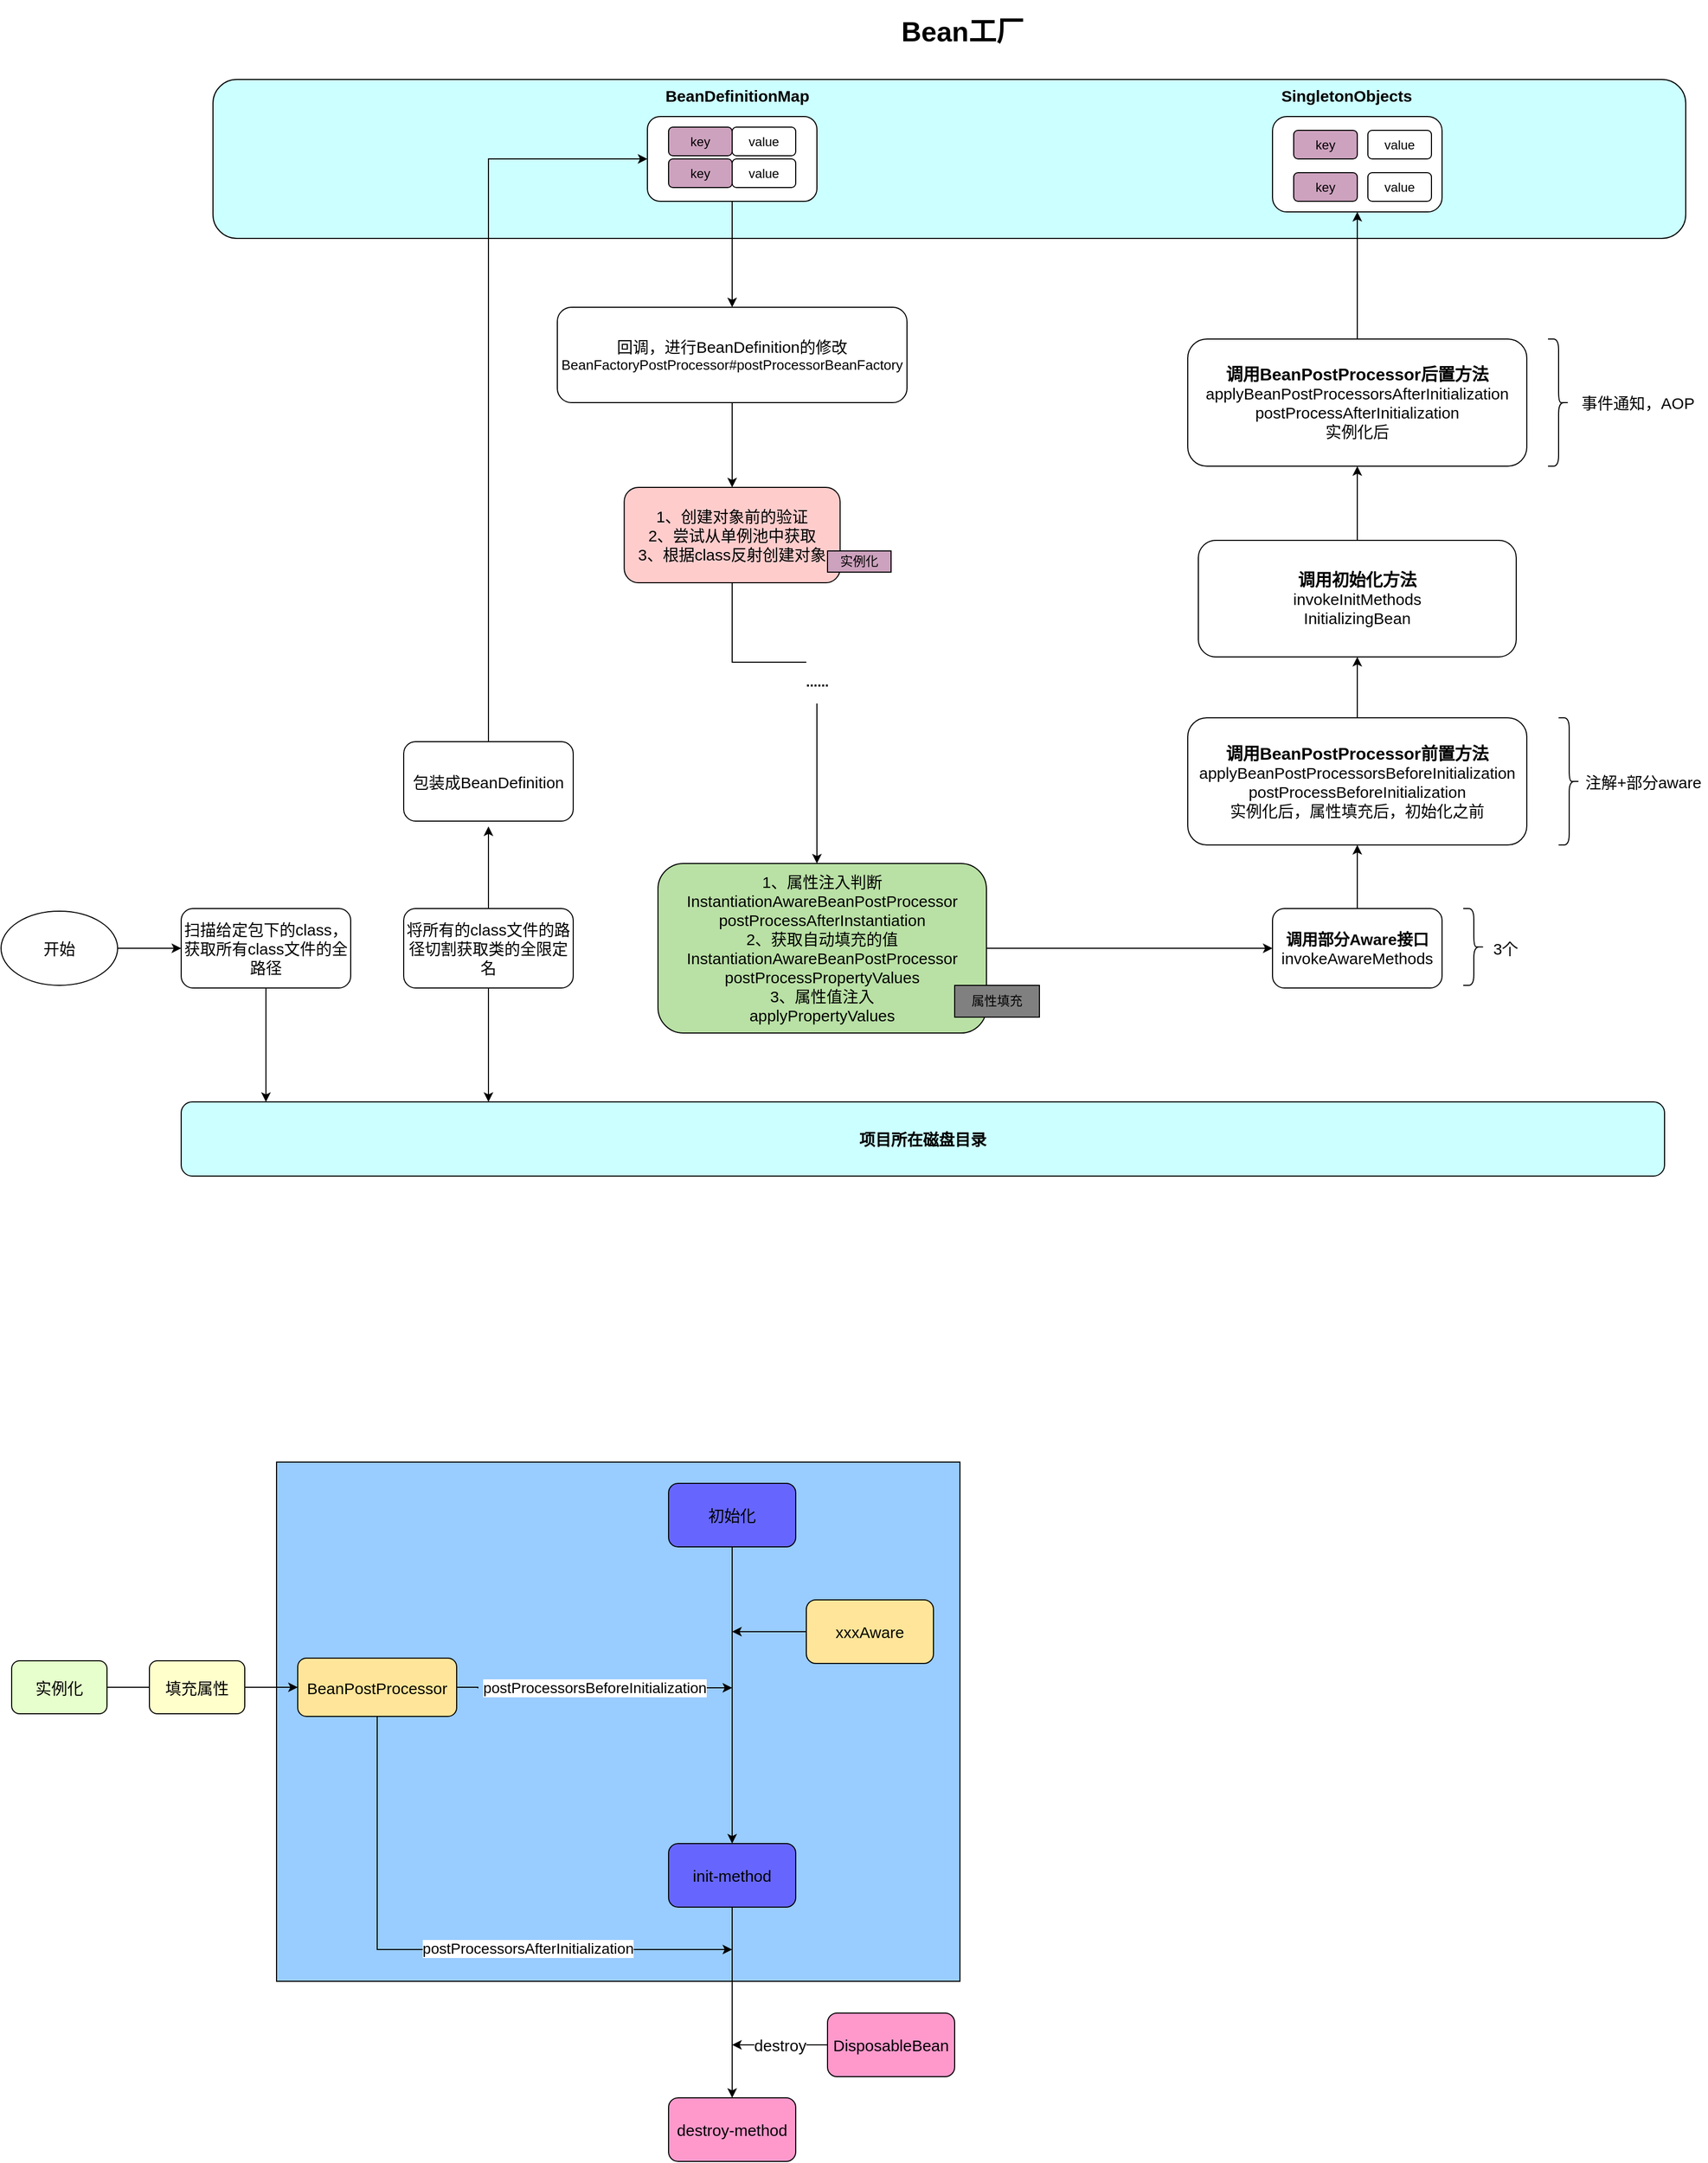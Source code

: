<mxfile version="14.1.8" type="device"><diagram id="QdLytPzxZlEnbwUjE9TK" name="第 1 页"><mxGraphModel dx="1438" dy="1447" grid="1" gridSize="10" guides="1" tooltips="1" connect="1" arrows="1" fold="1" page="0" pageScale="1" pageWidth="827" pageHeight="1169" math="0" shadow="0"><root><mxCell id="0"/><mxCell id="1" parent="0"/><mxCell id="hj3eG5qrHpXZiGzWssAV-2" value="&lt;font style=&quot;font-size: 15px&quot;&gt;&lt;b&gt;项目所在磁盘目录&lt;/b&gt;&lt;/font&gt;" style="rounded=1;whiteSpace=wrap;html=1;fillColor=#CCFFFF;" parent="1" vertex="1"><mxGeometry x="-30" y="460" width="1400" height="70" as="geometry"/></mxCell><mxCell id="hj3eG5qrHpXZiGzWssAV-5" value="" style="edgeStyle=orthogonalEdgeStyle;rounded=0;orthogonalLoop=1;jettySize=auto;html=1;" parent="1" source="hj3eG5qrHpXZiGzWssAV-3" target="hj3eG5qrHpXZiGzWssAV-4" edge="1"><mxGeometry relative="1" as="geometry"/></mxCell><mxCell id="hj3eG5qrHpXZiGzWssAV-3" value="&lt;font style=&quot;font-size: 15px&quot;&gt;开始&lt;/font&gt;" style="ellipse;whiteSpace=wrap;html=1;" parent="1" vertex="1"><mxGeometry x="-200" y="280" width="110" height="70" as="geometry"/></mxCell><mxCell id="hj3eG5qrHpXZiGzWssAV-6" value="" style="edgeStyle=orthogonalEdgeStyle;rounded=0;orthogonalLoop=1;jettySize=auto;html=1;" parent="1" source="hj3eG5qrHpXZiGzWssAV-4" edge="1"><mxGeometry relative="1" as="geometry"><mxPoint x="50" y="460" as="targetPoint"/></mxGeometry></mxCell><mxCell id="hj3eG5qrHpXZiGzWssAV-4" value="&lt;font style=&quot;font-size: 15px&quot;&gt;扫描给定包下的class，获取所有class文件的全路径&lt;/font&gt;" style="rounded=1;whiteSpace=wrap;html=1;" parent="1" vertex="1"><mxGeometry x="-30" y="277.5" width="160" height="75" as="geometry"/></mxCell><mxCell id="hj3eG5qrHpXZiGzWssAV-8" value="" style="edgeStyle=orthogonalEdgeStyle;rounded=0;orthogonalLoop=1;jettySize=auto;html=1;" parent="1" source="hj3eG5qrHpXZiGzWssAV-7" target="hj3eG5qrHpXZiGzWssAV-2" edge="1"><mxGeometry relative="1" as="geometry"><Array as="points"><mxPoint x="260" y="430"/><mxPoint x="260" y="430"/></Array></mxGeometry></mxCell><mxCell id="hj3eG5qrHpXZiGzWssAV-22" style="edgeStyle=orthogonalEdgeStyle;rounded=0;jumpStyle=none;orthogonalLoop=1;jettySize=auto;html=1;startArrow=none;startFill=0;endArrow=classic;endFill=1;" parent="1" source="hj3eG5qrHpXZiGzWssAV-7" edge="1"><mxGeometry relative="1" as="geometry"><mxPoint x="260" y="200" as="targetPoint"/></mxGeometry></mxCell><mxCell id="hj3eG5qrHpXZiGzWssAV-7" value="&lt;font style=&quot;font-size: 15px&quot;&gt;将所有的class文件的路径切割获取类的全限定名&lt;/font&gt;" style="rounded=1;whiteSpace=wrap;html=1;" parent="1" vertex="1"><mxGeometry x="180" y="277.5" width="160" height="75" as="geometry"/></mxCell><mxCell id="hj3eG5qrHpXZiGzWssAV-9" value="&lt;span style=&quot;font-size: 15px&quot;&gt;包装成BeanDefinition&lt;/span&gt;" style="rounded=1;whiteSpace=wrap;html=1;" parent="1" vertex="1"><mxGeometry x="180" y="120" width="160" height="75" as="geometry"/></mxCell><mxCell id="hj3eG5qrHpXZiGzWssAV-10" value="" style="rounded=1;whiteSpace=wrap;html=1;fillColor=#CCFFFF;" parent="1" vertex="1"><mxGeometry y="-505" width="1390" height="150" as="geometry"/></mxCell><mxCell id="hj3eG5qrHpXZiGzWssAV-20" style="edgeStyle=orthogonalEdgeStyle;rounded=0;jumpStyle=none;orthogonalLoop=1;jettySize=auto;html=1;entryX=0.5;entryY=0;entryDx=0;entryDy=0;startArrow=classic;startFill=1;endArrow=none;endFill=0;" parent="1" source="hj3eG5qrHpXZiGzWssAV-11" target="hj3eG5qrHpXZiGzWssAV-9" edge="1"><mxGeometry relative="1" as="geometry"/></mxCell><mxCell id="hj3eG5qrHpXZiGzWssAV-27" style="edgeStyle=orthogonalEdgeStyle;rounded=0;jumpStyle=none;orthogonalLoop=1;jettySize=auto;html=1;entryX=0.5;entryY=0;entryDx=0;entryDy=0;startArrow=none;startFill=0;endArrow=classic;endFill=1;" parent="1" source="hj3eG5qrHpXZiGzWssAV-11" target="hj3eG5qrHpXZiGzWssAV-23" edge="1"><mxGeometry relative="1" as="geometry"/></mxCell><mxCell id="hj3eG5qrHpXZiGzWssAV-11" value="" style="rounded=1;whiteSpace=wrap;html=1;" parent="1" vertex="1"><mxGeometry x="410" y="-470" width="160" height="80" as="geometry"/></mxCell><mxCell id="hj3eG5qrHpXZiGzWssAV-12" value="key" style="rounded=1;whiteSpace=wrap;html=1;fillColor=#CDA2BE;" parent="1" vertex="1"><mxGeometry x="430" y="-460" width="60" height="27" as="geometry"/></mxCell><mxCell id="hj3eG5qrHpXZiGzWssAV-13" value="value" style="rounded=1;whiteSpace=wrap;html=1;" parent="1" vertex="1"><mxGeometry x="490" y="-460" width="60" height="27" as="geometry"/></mxCell><mxCell id="hj3eG5qrHpXZiGzWssAV-14" value="key" style="rounded=1;whiteSpace=wrap;html=1;fillColor=#CDA2BE;" parent="1" vertex="1"><mxGeometry x="430" y="-430" width="60" height="27" as="geometry"/></mxCell><mxCell id="hj3eG5qrHpXZiGzWssAV-15" value="value" style="rounded=1;whiteSpace=wrap;html=1;" parent="1" vertex="1"><mxGeometry x="490" y="-430" width="60" height="27" as="geometry"/></mxCell><mxCell id="hj3eG5qrHpXZiGzWssAV-16" value="&lt;font style=&quot;font-size: 15px&quot;&gt;&lt;b&gt;BeanDefinitionMap&lt;/b&gt;&lt;/font&gt;" style="text;html=1;strokeColor=none;fillColor=none;align=center;verticalAlign=middle;whiteSpace=wrap;rounded=0;" parent="1" vertex="1"><mxGeometry x="430" y="-500" width="130" height="20" as="geometry"/></mxCell><mxCell id="hj3eG5qrHpXZiGzWssAV-26" value="" style="edgeStyle=orthogonalEdgeStyle;rounded=0;jumpStyle=none;orthogonalLoop=1;jettySize=auto;html=1;startArrow=none;startFill=0;endArrow=classic;endFill=1;" parent="1" source="hj3eG5qrHpXZiGzWssAV-23" target="hj3eG5qrHpXZiGzWssAV-25" edge="1"><mxGeometry relative="1" as="geometry"/></mxCell><mxCell id="hj3eG5qrHpXZiGzWssAV-23" value="&lt;span style=&quot;font-size: 15px&quot;&gt;回调，进行BeanDefinition的修改&lt;/span&gt;&lt;br&gt;&lt;font style=&quot;font-size: 13px&quot;&gt;BeanFactoryPostProcessor#postProcessorBeanFactory&lt;/font&gt;" style="rounded=1;whiteSpace=wrap;html=1;" parent="1" vertex="1"><mxGeometry x="325" y="-290" width="330" height="90" as="geometry"/></mxCell><mxCell id="hj3eG5qrHpXZiGzWssAV-31" value="&lt;h3&gt;......&lt;/h3&gt;" style="edgeStyle=orthogonalEdgeStyle;rounded=0;jumpStyle=none;orthogonalLoop=1;jettySize=auto;html=1;startArrow=none;startFill=0;endArrow=classic;endFill=1;" parent="1" source="hj3eG5qrHpXZiGzWssAV-25" target="hj3eG5qrHpXZiGzWssAV-30" edge="1"><mxGeometry relative="1" as="geometry"><Array as="points"><mxPoint x="490" y="45"/><mxPoint x="570" y="45"/></Array></mxGeometry></mxCell><mxCell id="hj3eG5qrHpXZiGzWssAV-25" value="&lt;span style=&quot;font-size: 15px&quot;&gt;1、创建对象前的验证&lt;br&gt;2、尝试从单例池中获取&lt;br&gt;3、根据class反射创建对象&lt;br&gt;&lt;/span&gt;" style="rounded=1;whiteSpace=wrap;html=1;fillColor=#FFCCCC;" parent="1" vertex="1"><mxGeometry x="388.13" y="-120" width="203.75" height="90" as="geometry"/></mxCell><mxCell id="hj3eG5qrHpXZiGzWssAV-28" value="实例化" style="rounded=0;whiteSpace=wrap;html=1;fillColor=#CDA2BE;" parent="1" vertex="1"><mxGeometry x="580" y="-60" width="60" height="20" as="geometry"/></mxCell><mxCell id="hj3eG5qrHpXZiGzWssAV-35" style="edgeStyle=orthogonalEdgeStyle;rounded=0;jumpStyle=none;orthogonalLoop=1;jettySize=auto;html=1;entryX=0;entryY=0.5;entryDx=0;entryDy=0;startArrow=none;startFill=0;endArrow=classic;endFill=1;" parent="1" source="hj3eG5qrHpXZiGzWssAV-30" target="hj3eG5qrHpXZiGzWssAV-33" edge="1"><mxGeometry relative="1" as="geometry"/></mxCell><mxCell id="hj3eG5qrHpXZiGzWssAV-30" value="&lt;span style=&quot;font-size: 15px&quot;&gt;1、属性注入判断&lt;/span&gt;&lt;br&gt;&lt;span style=&quot;font-size: 15px&quot;&gt;InstantiationAwareBeanPostProcessor&lt;br&gt;&lt;/span&gt;&lt;span style=&quot;font-size: 15px&quot;&gt;postProcessAfterInstantiation&lt;/span&gt;&lt;br&gt;&lt;span style=&quot;font-size: 15px&quot;&gt;2、获取自动填充的值&lt;br&gt;&lt;/span&gt;&lt;span style=&quot;font-size: 15px&quot;&gt;InstantiationAwareBeanPostProcessor&lt;br&gt;&lt;/span&gt;&lt;font style=&quot;font-size: 15px&quot;&gt;p&lt;/font&gt;&lt;font style=&quot;font-size: 15px&quot;&gt;ostProcessPropertyValues&lt;/font&gt;&lt;br&gt;&lt;span style=&quot;font-size: 15px&quot;&gt;3、属性值注入&lt;/span&gt;&lt;br&gt;&lt;span style=&quot;font-size: 15px&quot;&gt;applyPropertyValues&lt;/span&gt;" style="rounded=1;whiteSpace=wrap;html=1;fillColor=#B9E0A5;" parent="1" vertex="1"><mxGeometry x="420" y="235" width="309.99" height="160" as="geometry"/></mxCell><mxCell id="hj3eG5qrHpXZiGzWssAV-32" value="属性填充" style="rounded=0;whiteSpace=wrap;html=1;fillColor=#808080;" parent="1" vertex="1"><mxGeometry x="700" y="350" width="80" height="30" as="geometry"/></mxCell><mxCell id="hj3eG5qrHpXZiGzWssAV-37" value="" style="edgeStyle=orthogonalEdgeStyle;rounded=0;jumpStyle=none;orthogonalLoop=1;jettySize=auto;html=1;startArrow=none;startFill=0;endArrow=classic;endFill=1;" parent="1" source="hj3eG5qrHpXZiGzWssAV-33" target="hj3eG5qrHpXZiGzWssAV-36" edge="1"><mxGeometry relative="1" as="geometry"/></mxCell><mxCell id="hj3eG5qrHpXZiGzWssAV-33" value="&lt;span style=&quot;font-size: 15px&quot;&gt;&lt;b&gt;调用部分Aware接口&lt;/b&gt;&lt;/span&gt;&lt;br&gt;&lt;span style=&quot;font-size: 15px&quot;&gt;invokeAwareMethods&lt;/span&gt;" style="rounded=1;whiteSpace=wrap;html=1;" parent="1" vertex="1"><mxGeometry x="1000" y="277.5" width="160" height="75" as="geometry"/></mxCell><mxCell id="hj3eG5qrHpXZiGzWssAV-47" style="edgeStyle=orthogonalEdgeStyle;rounded=0;jumpStyle=none;orthogonalLoop=1;jettySize=auto;html=1;entryX=0.5;entryY=0;entryDx=0;entryDy=0;startArrow=classic;startFill=1;endArrow=none;endFill=0;" parent="1" source="hj3eG5qrHpXZiGzWssAV-34" target="hj3eG5qrHpXZiGzWssAV-38" edge="1"><mxGeometry relative="1" as="geometry"/></mxCell><mxCell id="hj3eG5qrHpXZiGzWssAV-34" value="" style="rounded=1;whiteSpace=wrap;html=1;fillColor=#FFFFFF;" parent="1" vertex="1"><mxGeometry x="1000" y="-470" width="160" height="90" as="geometry"/></mxCell><mxCell id="hj3eG5qrHpXZiGzWssAV-40" value="" style="edgeStyle=orthogonalEdgeStyle;rounded=0;jumpStyle=none;orthogonalLoop=1;jettySize=auto;html=1;startArrow=none;startFill=0;endArrow=classic;endFill=1;" parent="1" source="hj3eG5qrHpXZiGzWssAV-36" target="hj3eG5qrHpXZiGzWssAV-39" edge="1"><mxGeometry relative="1" as="geometry"/></mxCell><mxCell id="hj3eG5qrHpXZiGzWssAV-36" value="&lt;b&gt;&lt;font style=&quot;font-size: 16px&quot;&gt;调用BeanPostProcessor前置方法&lt;/font&gt;&lt;/b&gt;&lt;br&gt;&lt;span style=&quot;font-size: 15px&quot;&gt;applyBeanPostProcessorsBeforeInitialization&lt;/span&gt;&lt;br&gt;&lt;span style=&quot;font-size: 15px&quot;&gt;postProcessBeforeInitialization&lt;/span&gt;&lt;br&gt;&lt;font style=&quot;font-size: 15px&quot;&gt;实例化后，属性填充后，初始化之前&lt;/font&gt;" style="rounded=1;whiteSpace=wrap;html=1;" parent="1" vertex="1"><mxGeometry x="920" y="97.5" width="320" height="120" as="geometry"/></mxCell><mxCell id="hj3eG5qrHpXZiGzWssAV-38" value="&lt;b&gt;&lt;font style=&quot;font-size: 16px&quot;&gt;调用BeanPostProcessor后置方法&lt;/font&gt;&lt;/b&gt;&lt;br&gt;&lt;span style=&quot;font-size: 15px&quot;&gt;applyBeanPostProcessorsAfterInitialization&lt;/span&gt;&lt;br&gt;&lt;span style=&quot;font-size: 15px&quot;&gt;postProcessAfterInitialization&lt;/span&gt;&lt;br&gt;&lt;font style=&quot;font-size: 15px&quot;&gt;实例化后&lt;/font&gt;" style="rounded=1;whiteSpace=wrap;html=1;" parent="1" vertex="1"><mxGeometry x="920" y="-260" width="320" height="120" as="geometry"/></mxCell><mxCell id="hj3eG5qrHpXZiGzWssAV-41" value="" style="edgeStyle=orthogonalEdgeStyle;rounded=0;jumpStyle=none;orthogonalLoop=1;jettySize=auto;html=1;startArrow=none;startFill=0;endArrow=classic;endFill=1;" parent="1" source="hj3eG5qrHpXZiGzWssAV-39" target="hj3eG5qrHpXZiGzWssAV-38" edge="1"><mxGeometry relative="1" as="geometry"/></mxCell><mxCell id="hj3eG5qrHpXZiGzWssAV-39" value="&lt;b&gt;&lt;font style=&quot;font-size: 16px&quot;&gt;调用初始化方法&lt;/font&gt;&lt;/b&gt;&lt;br&gt;&lt;font style=&quot;font-size: 15px&quot;&gt;invokeInitMethods&lt;br&gt;InitializingBean&lt;/font&gt;" style="rounded=1;whiteSpace=wrap;html=1;" parent="1" vertex="1"><mxGeometry x="930" y="-70" width="300" height="110" as="geometry"/></mxCell><mxCell id="hj3eG5qrHpXZiGzWssAV-42" value="&lt;font style=&quot;font-size: 15px&quot;&gt;&lt;b&gt;SingletonObjects&lt;/b&gt;&lt;/font&gt;" style="text;html=1;strokeColor=none;fillColor=none;align=center;verticalAlign=middle;whiteSpace=wrap;rounded=0;" parent="1" vertex="1"><mxGeometry x="1005" y="-500" width="130" height="20" as="geometry"/></mxCell><mxCell id="hj3eG5qrHpXZiGzWssAV-43" value="key" style="rounded=1;whiteSpace=wrap;html=1;fillColor=#CDA2BE;" parent="1" vertex="1"><mxGeometry x="1020" y="-457" width="60" height="27" as="geometry"/></mxCell><mxCell id="hj3eG5qrHpXZiGzWssAV-44" value="value" style="rounded=1;whiteSpace=wrap;html=1;" parent="1" vertex="1"><mxGeometry x="1090" y="-457" width="60" height="27" as="geometry"/></mxCell><mxCell id="hj3eG5qrHpXZiGzWssAV-45" value="key" style="rounded=1;whiteSpace=wrap;html=1;fillColor=#CDA2BE;" parent="1" vertex="1"><mxGeometry x="1020" y="-417" width="60" height="27" as="geometry"/></mxCell><mxCell id="hj3eG5qrHpXZiGzWssAV-46" value="value" style="rounded=1;whiteSpace=wrap;html=1;" parent="1" vertex="1"><mxGeometry x="1090" y="-417" width="60" height="27" as="geometry"/></mxCell><mxCell id="hj3eG5qrHpXZiGzWssAV-49" value="" style="shape=curlyBracket;whiteSpace=wrap;html=1;rounded=1;fillColor=#FFFFFF;direction=west;size=0.5;" parent="1" vertex="1"><mxGeometry x="1270" y="97.5" width="20" height="120" as="geometry"/></mxCell><mxCell id="hj3eG5qrHpXZiGzWssAV-50" value="&lt;font style=&quot;font-size: 15px&quot;&gt;注解+部分aware&lt;/font&gt;" style="text;html=1;strokeColor=none;fillColor=none;align=center;verticalAlign=middle;whiteSpace=wrap;rounded=0;" parent="1" vertex="1"><mxGeometry x="1290" y="141.5" width="120" height="32" as="geometry"/></mxCell><mxCell id="hj3eG5qrHpXZiGzWssAV-51" value="" style="shape=curlyBracket;whiteSpace=wrap;html=1;rounded=1;fillColor=#FFFFFF;direction=west;size=0.5;" parent="1" vertex="1"><mxGeometry x="1180" y="277.5" width="20" height="72.5" as="geometry"/></mxCell><mxCell id="hj3eG5qrHpXZiGzWssAV-53" value="&lt;font style=&quot;font-size: 15px&quot;&gt;3个&lt;/font&gt;" style="text;html=1;strokeColor=none;fillColor=none;align=center;verticalAlign=middle;whiteSpace=wrap;rounded=0;" parent="1" vertex="1"><mxGeometry x="1200" y="305" width="40" height="20" as="geometry"/></mxCell><mxCell id="hj3eG5qrHpXZiGzWssAV-55" value="" style="shape=curlyBracket;whiteSpace=wrap;html=1;rounded=1;fillColor=#FFFFFF;direction=west;size=0.5;" parent="1" vertex="1"><mxGeometry x="1260" y="-260" width="20" height="120" as="geometry"/></mxCell><mxCell id="hj3eG5qrHpXZiGzWssAV-58" value="&lt;font style=&quot;font-size: 15px&quot;&gt;事件通知，AOP&lt;/font&gt;" style="text;html=1;strokeColor=none;fillColor=none;align=center;verticalAlign=middle;whiteSpace=wrap;rounded=0;" parent="1" vertex="1"><mxGeometry x="1280" y="-210" width="130" height="20" as="geometry"/></mxCell><mxCell id="hj3eG5qrHpXZiGzWssAV-60" value="&lt;b&gt;&lt;font style=&quot;font-size: 26px&quot;&gt;Bean工厂&lt;/font&gt;&lt;/b&gt;" style="text;html=1;strokeColor=none;fillColor=none;align=center;verticalAlign=middle;whiteSpace=wrap;rounded=0;" parent="1" vertex="1"><mxGeometry x="610" y="-580" width="195" height="60" as="geometry"/></mxCell><mxCell id="EhtZglMRVfqCXUPhZx0A-30" value="" style="edgeStyle=orthogonalEdgeStyle;rounded=0;orthogonalLoop=1;jettySize=auto;html=1;endArrow=none;endFill=0;" edge="1" parent="1" source="KCSkOPz7Zezj6wUit5J5-1" target="KCSkOPz7Zezj6wUit5J5-2"><mxGeometry relative="1" as="geometry"/></mxCell><mxCell id="KCSkOPz7Zezj6wUit5J5-1" value="&lt;font style=&quot;font-size: 15px&quot;&gt;实例化&lt;/font&gt;" style="rounded=1;whiteSpace=wrap;html=1;fillColor=#E6FFCC;" parent="1" vertex="1"><mxGeometry x="-190" y="987.5" width="90" height="50" as="geometry"/></mxCell><mxCell id="EhtZglMRVfqCXUPhZx0A-5" value="" style="rounded=0;whiteSpace=wrap;html=1;fillColor=#99CCFF;" vertex="1" parent="1"><mxGeometry x="60" y="800" width="645" height="490" as="geometry"/></mxCell><mxCell id="EhtZglMRVfqCXUPhZx0A-12" style="edgeStyle=orthogonalEdgeStyle;rounded=0;orthogonalLoop=1;jettySize=auto;html=1;entryX=0.5;entryY=0;entryDx=0;entryDy=0;" edge="1" parent="1" source="EhtZglMRVfqCXUPhZx0A-7" target="EhtZglMRVfqCXUPhZx0A-9"><mxGeometry relative="1" as="geometry"><mxPoint x="490" y="1140" as="targetPoint"/><Array as="points"/></mxGeometry></mxCell><mxCell id="EhtZglMRVfqCXUPhZx0A-7" value="&lt;span style=&quot;font-size: 15px&quot;&gt;初始化&lt;/span&gt;" style="rounded=1;whiteSpace=wrap;html=1;fillColor=#6666FF;" vertex="1" parent="1"><mxGeometry x="430.01" y="820" width="120" height="60" as="geometry"/></mxCell><mxCell id="EhtZglMRVfqCXUPhZx0A-15" style="edgeStyle=orthogonalEdgeStyle;rounded=0;orthogonalLoop=1;jettySize=auto;html=1;" edge="1" parent="1" source="EhtZglMRVfqCXUPhZx0A-8"><mxGeometry relative="1" as="geometry"><mxPoint x="490" y="960" as="targetPoint"/></mxGeometry></mxCell><mxCell id="EhtZglMRVfqCXUPhZx0A-8" value="&lt;span style=&quot;font-size: 15px&quot;&gt;xxxAware&lt;/span&gt;" style="rounded=1;whiteSpace=wrap;html=1;fillColor=#FFE599;" vertex="1" parent="1"><mxGeometry x="560" y="930" width="120" height="60" as="geometry"/></mxCell><mxCell id="EhtZglMRVfqCXUPhZx0A-17" style="edgeStyle=orthogonalEdgeStyle;rounded=0;orthogonalLoop=1;jettySize=auto;html=1;entryX=0.5;entryY=0;entryDx=0;entryDy=0;" edge="1" parent="1" source="EhtZglMRVfqCXUPhZx0A-9" target="EhtZglMRVfqCXUPhZx0A-16"><mxGeometry relative="1" as="geometry"/></mxCell><mxCell id="EhtZglMRVfqCXUPhZx0A-9" value="&lt;span style=&quot;font-size: 15px&quot;&gt;init-method&lt;/span&gt;" style="rounded=1;whiteSpace=wrap;html=1;fillColor=#6666FF;" vertex="1" parent="1"><mxGeometry x="430.01" y="1160" width="120" height="60" as="geometry"/></mxCell><mxCell id="EhtZglMRVfqCXUPhZx0A-13" style="edgeStyle=orthogonalEdgeStyle;rounded=0;orthogonalLoop=1;jettySize=auto;html=1;" edge="1" parent="1"><mxGeometry relative="1" as="geometry"><mxPoint x="490" y="1013" as="targetPoint"/><mxPoint x="280" y="1013" as="sourcePoint"/></mxGeometry></mxCell><mxCell id="EhtZglMRVfqCXUPhZx0A-25" value="&lt;font style=&quot;font-size: 14px&quot;&gt;postProcessorsBeforeInitialization&lt;/font&gt;" style="edgeLabel;html=1;align=center;verticalAlign=middle;resizable=0;points=[];" vertex="1" connectable="0" parent="EhtZglMRVfqCXUPhZx0A-13"><mxGeometry x="-0.365" y="-2" relative="1" as="geometry"><mxPoint x="13" y="-2.5" as="offset"/></mxGeometry></mxCell><mxCell id="EhtZglMRVfqCXUPhZx0A-18" style="edgeStyle=orthogonalEdgeStyle;rounded=0;orthogonalLoop=1;jettySize=auto;html=1;" edge="1" parent="1" source="EhtZglMRVfqCXUPhZx0A-10"><mxGeometry relative="1" as="geometry"><mxPoint x="490" y="1260" as="targetPoint"/><Array as="points"><mxPoint x="155" y="1260"/></Array></mxGeometry></mxCell><mxCell id="EhtZglMRVfqCXUPhZx0A-28" value="&lt;font style=&quot;font-size: 14px&quot;&gt;postProcessorsAfterInitialization&lt;/font&gt;" style="edgeLabel;html=1;align=center;verticalAlign=middle;resizable=0;points=[];" vertex="1" connectable="0" parent="EhtZglMRVfqCXUPhZx0A-18"><mxGeometry x="0.304" y="1" relative="1" as="geometry"><mxPoint as="offset"/></mxGeometry></mxCell><mxCell id="EhtZglMRVfqCXUPhZx0A-29" style="edgeStyle=orthogonalEdgeStyle;rounded=0;orthogonalLoop=1;jettySize=auto;html=1;endArrow=none;endFill=0;" edge="1" parent="1" source="EhtZglMRVfqCXUPhZx0A-10"><mxGeometry relative="1" as="geometry"><mxPoint x="250" y="1013" as="targetPoint"/></mxGeometry></mxCell><mxCell id="EhtZglMRVfqCXUPhZx0A-33" style="edgeStyle=orthogonalEdgeStyle;rounded=0;orthogonalLoop=1;jettySize=auto;html=1;entryX=1;entryY=0.5;entryDx=0;entryDy=0;endArrow=none;endFill=0;startArrow=classic;startFill=1;" edge="1" parent="1" source="EhtZglMRVfqCXUPhZx0A-10" target="KCSkOPz7Zezj6wUit5J5-2"><mxGeometry relative="1" as="geometry"/></mxCell><mxCell id="EhtZglMRVfqCXUPhZx0A-10" value="&lt;span style=&quot;font-size: 15px&quot;&gt;BeanPostProcessor&lt;/span&gt;" style="rounded=1;whiteSpace=wrap;html=1;fillColor=#FFE599;" vertex="1" parent="1"><mxGeometry x="80" y="985" width="150" height="55" as="geometry"/></mxCell><mxCell id="EhtZglMRVfqCXUPhZx0A-16" value="&lt;span style=&quot;font-size: 15px&quot;&gt;destroy-method&lt;/span&gt;" style="rounded=1;whiteSpace=wrap;html=1;fillColor=#FF99CC;" vertex="1" parent="1"><mxGeometry x="430.01" y="1400" width="120" height="60" as="geometry"/></mxCell><mxCell id="EhtZglMRVfqCXUPhZx0A-23" value="&lt;font style=&quot;font-size: 15px&quot;&gt;destroy&lt;/font&gt;" style="edgeStyle=orthogonalEdgeStyle;rounded=0;orthogonalLoop=1;jettySize=auto;html=1;" edge="1" parent="1" source="EhtZglMRVfqCXUPhZx0A-21"><mxGeometry relative="1" as="geometry"><mxPoint x="490" y="1350" as="targetPoint"/></mxGeometry></mxCell><mxCell id="EhtZglMRVfqCXUPhZx0A-21" value="&lt;span style=&quot;font-size: 15px&quot;&gt;DisposableBean&lt;/span&gt;" style="rounded=1;whiteSpace=wrap;html=1;fillColor=#FF99CC;" vertex="1" parent="1"><mxGeometry x="580" y="1320" width="120" height="60" as="geometry"/></mxCell><mxCell id="KCSkOPz7Zezj6wUit5J5-2" value="&lt;font style=&quot;font-size: 15px&quot;&gt;填充属性&lt;/font&gt;" style="rounded=1;whiteSpace=wrap;html=1;fillColor=#FFFFCC;" parent="1" vertex="1"><mxGeometry x="-60" y="987.5" width="90" height="50" as="geometry"/></mxCell></root></mxGraphModel></diagram></mxfile>